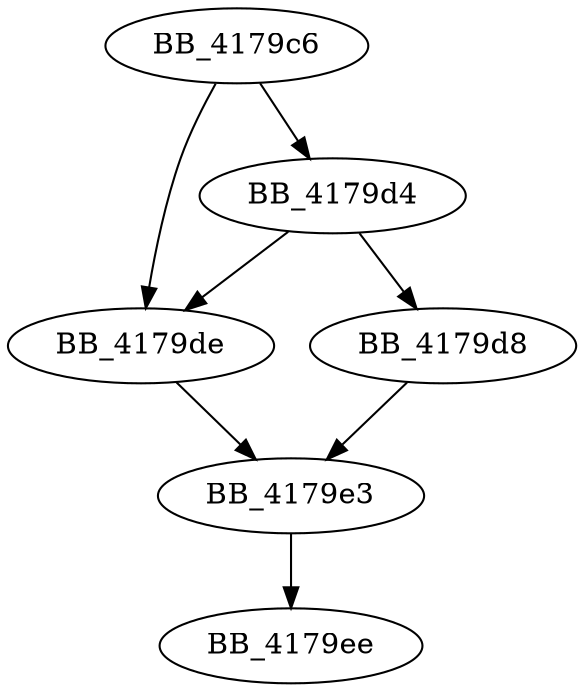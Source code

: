 DiGraph __itoa_s{
BB_4179c6->BB_4179d4
BB_4179c6->BB_4179de
BB_4179d4->BB_4179d8
BB_4179d4->BB_4179de
BB_4179d8->BB_4179e3
BB_4179de->BB_4179e3
BB_4179e3->BB_4179ee
}

